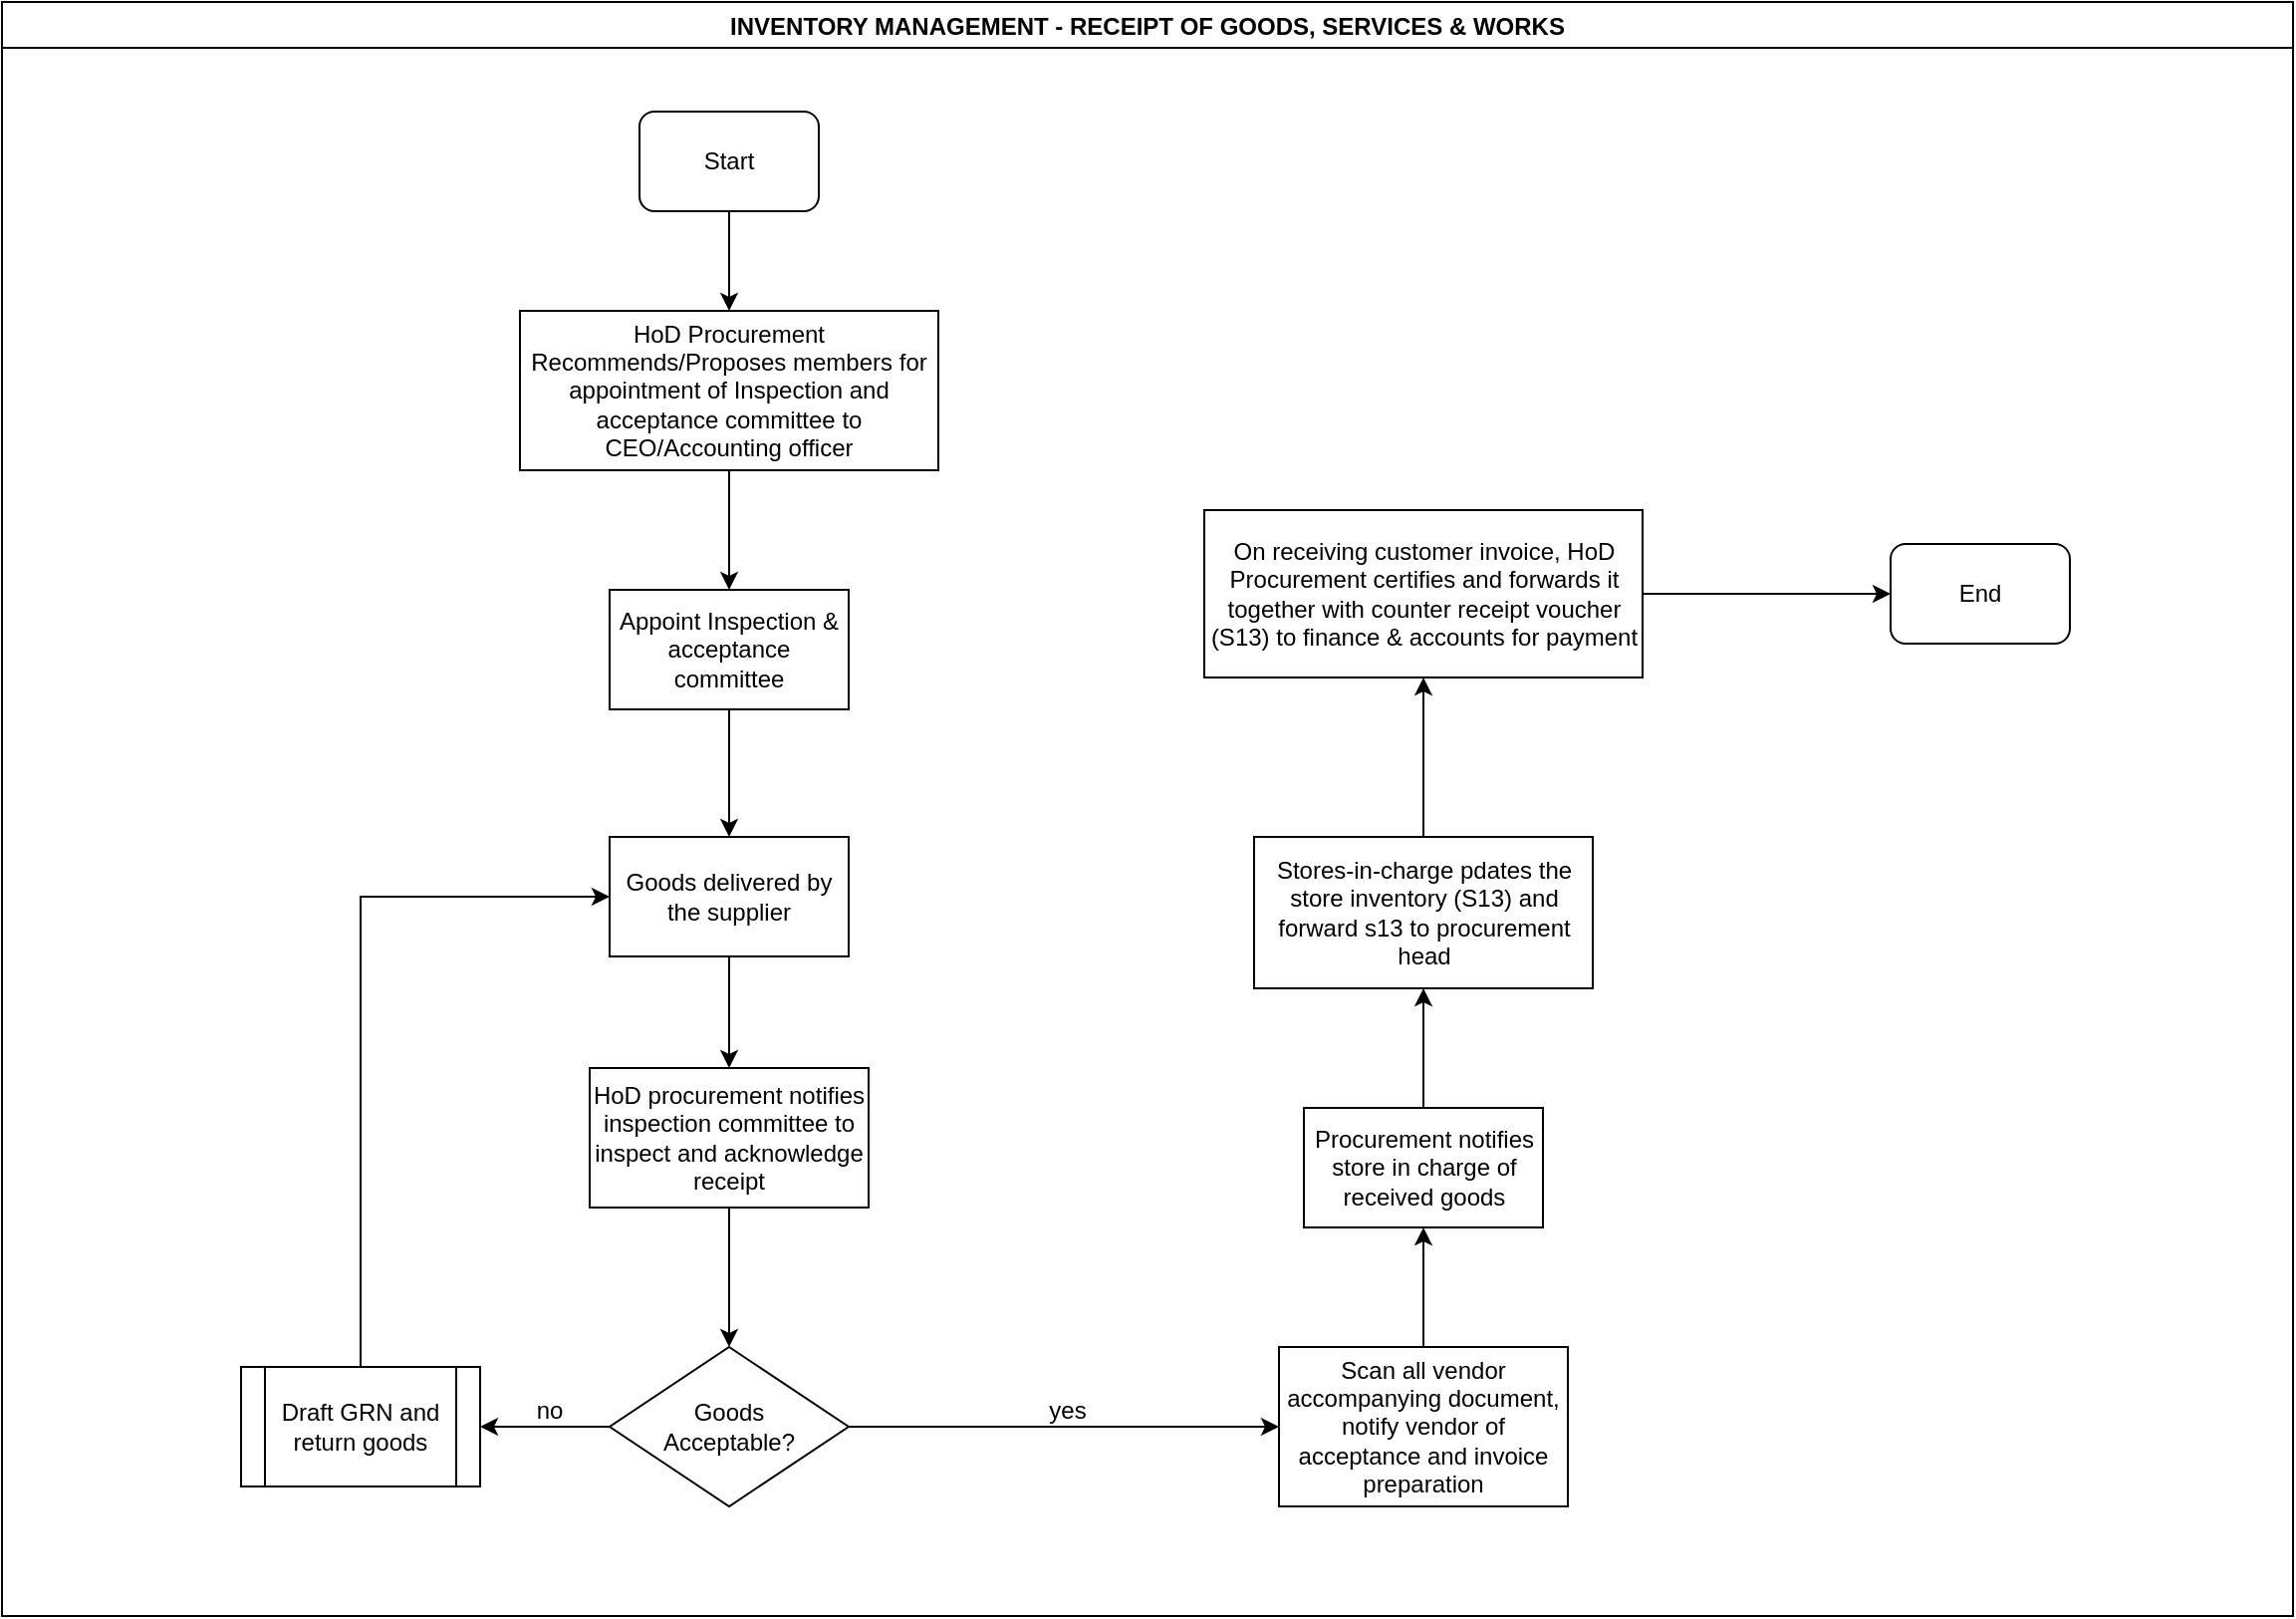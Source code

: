 <mxfile version="14.0.0" type="github">
  <diagram id="WPC1PwGvHCD-nOEhcRJc" name="Page-1">
    <mxGraphModel dx="1038" dy="547" grid="1" gridSize="10" guides="1" tooltips="1" connect="1" arrows="1" fold="1" page="1" pageScale="1" pageWidth="1169" pageHeight="827" math="0" shadow="0">
      <root>
        <mxCell id="0" />
        <mxCell id="1" parent="0" />
        <mxCell id="nd7zcNoajyeHfGIx0wI9-5" value="INVENTORY MANAGEMENT - RECEIPT OF GOODS, SERVICES &amp; WORKS" style="swimlane;" vertex="1" parent="1">
          <mxGeometry x="10" y="10" width="1150" height="810" as="geometry" />
        </mxCell>
        <mxCell id="nd7zcNoajyeHfGIx0wI9-6" value="Start" style="rounded=1;whiteSpace=wrap;html=1;" vertex="1" parent="nd7zcNoajyeHfGIx0wI9-5">
          <mxGeometry x="320" y="55" width="90" height="50" as="geometry" />
        </mxCell>
        <mxCell id="nd7zcNoajyeHfGIx0wI9-7" value="HoD Procurement Recommends/Proposes members for appointment of Inspection and acceptance committee to CEO/Accounting officer" style="rounded=0;whiteSpace=wrap;html=1;" vertex="1" parent="nd7zcNoajyeHfGIx0wI9-5">
          <mxGeometry x="260" y="155" width="210" height="80" as="geometry" />
        </mxCell>
        <mxCell id="nd7zcNoajyeHfGIx0wI9-8" value="" style="edgeStyle=orthogonalEdgeStyle;rounded=0;orthogonalLoop=1;jettySize=auto;html=1;entryX=0.5;entryY=0;entryDx=0;entryDy=0;" edge="1" parent="nd7zcNoajyeHfGIx0wI9-5" source="nd7zcNoajyeHfGIx0wI9-6" target="nd7zcNoajyeHfGIx0wI9-7">
          <mxGeometry relative="1" as="geometry">
            <mxPoint x="365" y="180" as="targetPoint" />
          </mxGeometry>
        </mxCell>
        <mxCell id="nd7zcNoajyeHfGIx0wI9-9" value="Appoint Inspection &amp;amp; acceptance committee" style="whiteSpace=wrap;html=1;rounded=0;" vertex="1" parent="nd7zcNoajyeHfGIx0wI9-5">
          <mxGeometry x="305" y="295" width="120" height="60" as="geometry" />
        </mxCell>
        <mxCell id="nd7zcNoajyeHfGIx0wI9-10" value="" style="edgeStyle=orthogonalEdgeStyle;rounded=0;orthogonalLoop=1;jettySize=auto;html=1;" edge="1" parent="nd7zcNoajyeHfGIx0wI9-5" source="nd7zcNoajyeHfGIx0wI9-7" target="nd7zcNoajyeHfGIx0wI9-9">
          <mxGeometry relative="1" as="geometry" />
        </mxCell>
        <mxCell id="nd7zcNoajyeHfGIx0wI9-11" value="Goods delivered by the supplier" style="whiteSpace=wrap;html=1;rounded=0;" vertex="1" parent="nd7zcNoajyeHfGIx0wI9-5">
          <mxGeometry x="305" y="419" width="120" height="60" as="geometry" />
        </mxCell>
        <mxCell id="nd7zcNoajyeHfGIx0wI9-12" value="" style="edgeStyle=orthogonalEdgeStyle;rounded=0;orthogonalLoop=1;jettySize=auto;html=1;" edge="1" parent="nd7zcNoajyeHfGIx0wI9-5" source="nd7zcNoajyeHfGIx0wI9-9" target="nd7zcNoajyeHfGIx0wI9-11">
          <mxGeometry relative="1" as="geometry" />
        </mxCell>
        <mxCell id="nd7zcNoajyeHfGIx0wI9-13" value="HoD procurement notifies inspection committee to inspect and acknowledge receipt" style="whiteSpace=wrap;html=1;rounded=0;" vertex="1" parent="nd7zcNoajyeHfGIx0wI9-5">
          <mxGeometry x="295" y="535" width="140" height="70" as="geometry" />
        </mxCell>
        <mxCell id="nd7zcNoajyeHfGIx0wI9-14" value="" style="edgeStyle=orthogonalEdgeStyle;rounded=0;orthogonalLoop=1;jettySize=auto;html=1;" edge="1" parent="nd7zcNoajyeHfGIx0wI9-5" source="nd7zcNoajyeHfGIx0wI9-11" target="nd7zcNoajyeHfGIx0wI9-13">
          <mxGeometry relative="1" as="geometry" />
        </mxCell>
        <mxCell id="nd7zcNoajyeHfGIx0wI9-15" value="&lt;div&gt;Goods &lt;br&gt;&lt;/div&gt;&lt;div&gt;Acceptable?&lt;/div&gt;" style="rhombus;whiteSpace=wrap;html=1;rounded=0;" vertex="1" parent="nd7zcNoajyeHfGIx0wI9-5">
          <mxGeometry x="305" y="675" width="120" height="80" as="geometry" />
        </mxCell>
        <mxCell id="nd7zcNoajyeHfGIx0wI9-16" value="" style="edgeStyle=orthogonalEdgeStyle;rounded=0;orthogonalLoop=1;jettySize=auto;html=1;" edge="1" parent="nd7zcNoajyeHfGIx0wI9-5" source="nd7zcNoajyeHfGIx0wI9-13" target="nd7zcNoajyeHfGIx0wI9-15">
          <mxGeometry relative="1" as="geometry" />
        </mxCell>
        <mxCell id="nd7zcNoajyeHfGIx0wI9-17" value="Draft GRN and return goods" style="shape=process;whiteSpace=wrap;html=1;backgroundOutline=1;rounded=0;" vertex="1" parent="nd7zcNoajyeHfGIx0wI9-5">
          <mxGeometry x="120" y="685" width="120" height="60" as="geometry" />
        </mxCell>
        <mxCell id="nd7zcNoajyeHfGIx0wI9-18" value="" style="edgeStyle=orthogonalEdgeStyle;rounded=0;orthogonalLoop=1;jettySize=auto;html=1;entryX=1;entryY=0.5;entryDx=0;entryDy=0;" edge="1" parent="nd7zcNoajyeHfGIx0wI9-5" source="nd7zcNoajyeHfGIx0wI9-15" target="nd7zcNoajyeHfGIx0wI9-17">
          <mxGeometry relative="1" as="geometry">
            <mxPoint x="225" y="715" as="targetPoint" />
          </mxGeometry>
        </mxCell>
        <mxCell id="nd7zcNoajyeHfGIx0wI9-19" value="" style="edgeStyle=orthogonalEdgeStyle;rounded=0;orthogonalLoop=1;jettySize=auto;html=1;entryX=0;entryY=0.5;entryDx=0;entryDy=0;" edge="1" parent="nd7zcNoajyeHfGIx0wI9-5" source="nd7zcNoajyeHfGIx0wI9-17" target="nd7zcNoajyeHfGIx0wI9-11">
          <mxGeometry relative="1" as="geometry">
            <mxPoint x="180" y="605" as="targetPoint" />
            <Array as="points">
              <mxPoint x="180" y="449" />
            </Array>
          </mxGeometry>
        </mxCell>
        <mxCell id="nd7zcNoajyeHfGIx0wI9-20" value="yes" style="text;html=1;strokeColor=none;fillColor=none;align=center;verticalAlign=middle;whiteSpace=wrap;rounded=0;" vertex="1" parent="nd7zcNoajyeHfGIx0wI9-5">
          <mxGeometry x="515" y="697" width="40" height="20" as="geometry" />
        </mxCell>
        <mxCell id="nd7zcNoajyeHfGIx0wI9-21" value="Procurement notifies store in charge of received goods" style="whiteSpace=wrap;html=1;rounded=0;" vertex="1" parent="nd7zcNoajyeHfGIx0wI9-5">
          <mxGeometry x="653.5" y="555" width="120" height="60" as="geometry" />
        </mxCell>
        <mxCell id="nd7zcNoajyeHfGIx0wI9-22" value="Stores-in-charge pdates the store inventory (S13) and forward s13 to procurement head" style="whiteSpace=wrap;html=1;rounded=0;" vertex="1" parent="nd7zcNoajyeHfGIx0wI9-5">
          <mxGeometry x="628.5" y="419" width="170" height="76" as="geometry" />
        </mxCell>
        <mxCell id="nd7zcNoajyeHfGIx0wI9-23" value="" style="edgeStyle=orthogonalEdgeStyle;rounded=0;orthogonalLoop=1;jettySize=auto;html=1;" edge="1" parent="nd7zcNoajyeHfGIx0wI9-5" source="nd7zcNoajyeHfGIx0wI9-21" target="nd7zcNoajyeHfGIx0wI9-22">
          <mxGeometry relative="1" as="geometry" />
        </mxCell>
        <mxCell id="nd7zcNoajyeHfGIx0wI9-24" value="On receiving customer invoice, HoD Procurement certifies and forwards it together with counter receipt voucher (S13) to finance &amp;amp; accounts for payment" style="whiteSpace=wrap;html=1;rounded=0;" vertex="1" parent="nd7zcNoajyeHfGIx0wI9-5">
          <mxGeometry x="603.5" y="255" width="220" height="84" as="geometry" />
        </mxCell>
        <mxCell id="nd7zcNoajyeHfGIx0wI9-25" value="" style="edgeStyle=orthogonalEdgeStyle;rounded=0;orthogonalLoop=1;jettySize=auto;html=1;" edge="1" parent="nd7zcNoajyeHfGIx0wI9-5" source="nd7zcNoajyeHfGIx0wI9-22" target="nd7zcNoajyeHfGIx0wI9-24">
          <mxGeometry relative="1" as="geometry" />
        </mxCell>
        <mxCell id="nd7zcNoajyeHfGIx0wI9-26" value="" style="edgeStyle=orthogonalEdgeStyle;rounded=0;orthogonalLoop=1;jettySize=auto;html=1;" edge="1" parent="nd7zcNoajyeHfGIx0wI9-5" source="nd7zcNoajyeHfGIx0wI9-27" target="nd7zcNoajyeHfGIx0wI9-21">
          <mxGeometry relative="1" as="geometry" />
        </mxCell>
        <mxCell id="nd7zcNoajyeHfGIx0wI9-27" value="Scan all vendor accompanying document, notify vendor of acceptance and invoice preparation" style="whiteSpace=wrap;html=1;rounded=0;" vertex="1" parent="nd7zcNoajyeHfGIx0wI9-5">
          <mxGeometry x="641" y="675" width="145" height="80" as="geometry" />
        </mxCell>
        <mxCell id="nd7zcNoajyeHfGIx0wI9-28" value="" style="edgeStyle=orthogonalEdgeStyle;rounded=0;orthogonalLoop=1;jettySize=auto;html=1;" edge="1" parent="nd7zcNoajyeHfGIx0wI9-5" source="nd7zcNoajyeHfGIx0wI9-15" target="nd7zcNoajyeHfGIx0wI9-27">
          <mxGeometry relative="1" as="geometry" />
        </mxCell>
        <mxCell id="nd7zcNoajyeHfGIx0wI9-29" value="End" style="rounded=1;whiteSpace=wrap;html=1;" vertex="1" parent="nd7zcNoajyeHfGIx0wI9-5">
          <mxGeometry x="948" y="272" width="90" height="50" as="geometry" />
        </mxCell>
        <mxCell id="nd7zcNoajyeHfGIx0wI9-30" value="" style="edgeStyle=orthogonalEdgeStyle;rounded=0;orthogonalLoop=1;jettySize=auto;html=1;entryX=0;entryY=0.5;entryDx=0;entryDy=0;" edge="1" parent="nd7zcNoajyeHfGIx0wI9-5" source="nd7zcNoajyeHfGIx0wI9-24" target="nd7zcNoajyeHfGIx0wI9-29">
          <mxGeometry relative="1" as="geometry">
            <mxPoint x="953.5" y="297" as="targetPoint" />
          </mxGeometry>
        </mxCell>
        <mxCell id="nd7zcNoajyeHfGIx0wI9-31" value="no" style="text;html=1;strokeColor=none;fillColor=none;align=center;verticalAlign=middle;whiteSpace=wrap;rounded=0;" vertex="1" parent="1">
          <mxGeometry x="265" y="707" width="40" height="20" as="geometry" />
        </mxCell>
      </root>
    </mxGraphModel>
  </diagram>
</mxfile>
